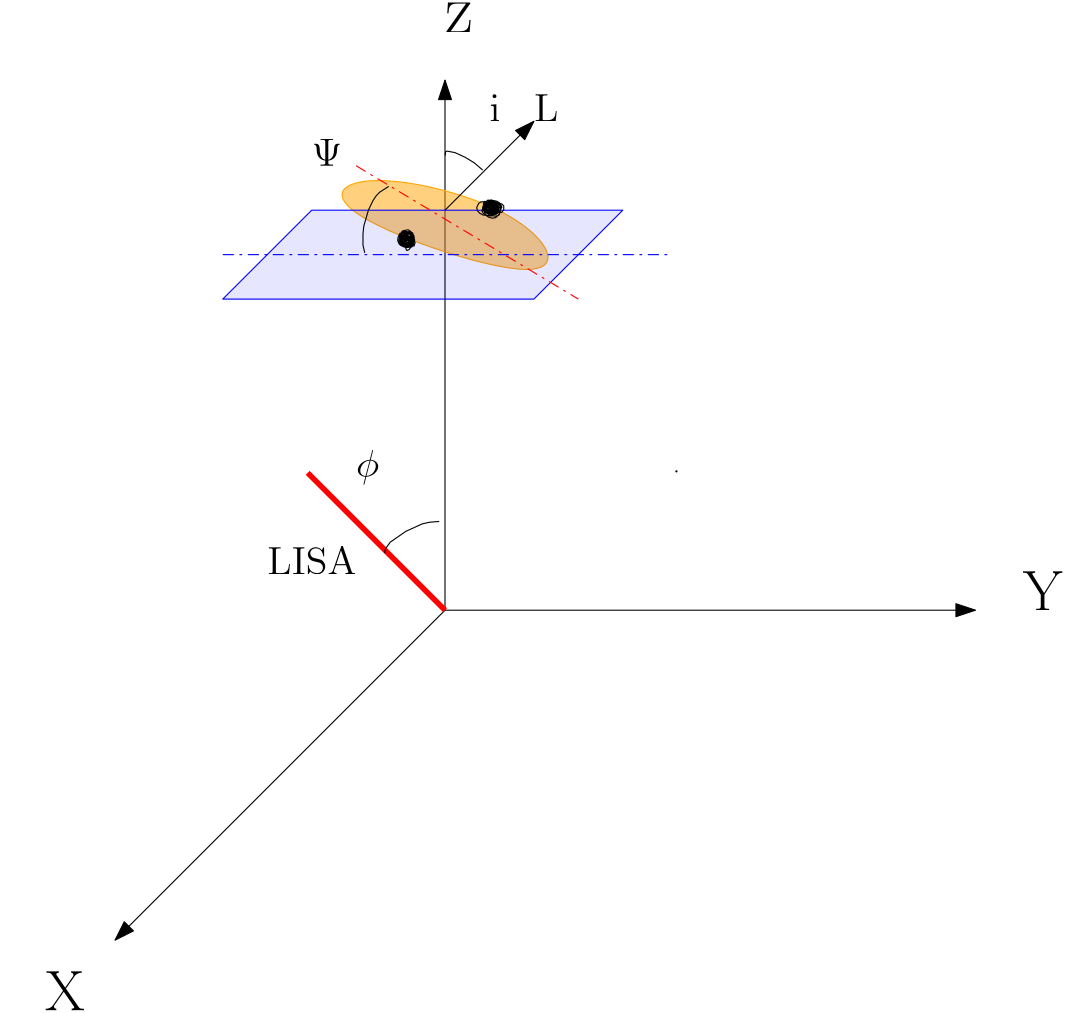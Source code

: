 <?xml version="1.0"?>
<!DOCTYPE ipe SYSTEM "ipe.dtd">
<ipe version="70218" creator="Ipe 7.2.21">
<info created="D:20201222163031" modified="D:20201223050750"/>
<ipestyle name="basic">
<symbol name="arrow/arc(spx)">
<path stroke="sym-stroke" fill="sym-stroke" pen="sym-pen">
0 0 m
-1 0.333 l
-1 -0.333 l
h
</path>
</symbol>
<symbol name="arrow/farc(spx)">
<path stroke="sym-stroke" fill="white" pen="sym-pen">
0 0 m
-1 0.333 l
-1 -0.333 l
h
</path>
</symbol>
<symbol name="arrow/ptarc(spx)">
<path stroke="sym-stroke" fill="sym-stroke" pen="sym-pen">
0 0 m
-1 0.333 l
-0.8 0 l
-1 -0.333 l
h
</path>
</symbol>
<symbol name="arrow/fptarc(spx)">
<path stroke="sym-stroke" fill="white" pen="sym-pen">
0 0 m
-1 0.333 l
-0.8 0 l
-1 -0.333 l
h
</path>
</symbol>
<symbol name="mark/circle(sx)" transformations="translations">
<path fill="sym-stroke">
0.6 0 0 0.6 0 0 e
0.4 0 0 0.4 0 0 e
</path>
</symbol>
<symbol name="mark/disk(sx)" transformations="translations">
<path fill="sym-stroke">
0.6 0 0 0.6 0 0 e
</path>
</symbol>
<symbol name="mark/fdisk(sfx)" transformations="translations">
<group>
<path fill="sym-fill">
0.5 0 0 0.5 0 0 e
</path>
<path fill="sym-stroke" fillrule="eofill">
0.6 0 0 0.6 0 0 e
0.4 0 0 0.4 0 0 e
</path>
</group>
</symbol>
<symbol name="mark/box(sx)" transformations="translations">
<path fill="sym-stroke" fillrule="eofill">
-0.6 -0.6 m
0.6 -0.6 l
0.6 0.6 l
-0.6 0.6 l
h
-0.4 -0.4 m
0.4 -0.4 l
0.4 0.4 l
-0.4 0.4 l
h
</path>
</symbol>
<symbol name="mark/square(sx)" transformations="translations">
<path fill="sym-stroke">
-0.6 -0.6 m
0.6 -0.6 l
0.6 0.6 l
-0.6 0.6 l
h
</path>
</symbol>
<symbol name="mark/fsquare(sfx)" transformations="translations">
<group>
<path fill="sym-fill">
-0.5 -0.5 m
0.5 -0.5 l
0.5 0.5 l
-0.5 0.5 l
h
</path>
<path fill="sym-stroke" fillrule="eofill">
-0.6 -0.6 m
0.6 -0.6 l
0.6 0.6 l
-0.6 0.6 l
h
-0.4 -0.4 m
0.4 -0.4 l
0.4 0.4 l
-0.4 0.4 l
h
</path>
</group>
</symbol>
<symbol name="mark/cross(sx)" transformations="translations">
<group>
<path fill="sym-stroke">
-0.43 -0.57 m
0.57 0.43 l
0.43 0.57 l
-0.57 -0.43 l
h
</path>
<path fill="sym-stroke">
-0.43 0.57 m
0.57 -0.43 l
0.43 -0.57 l
-0.57 0.43 l
h
</path>
</group>
</symbol>
<symbol name="arrow/fnormal(spx)">
<path stroke="sym-stroke" fill="white" pen="sym-pen">
0 0 m
-1 0.333 l
-1 -0.333 l
h
</path>
</symbol>
<symbol name="arrow/pointed(spx)">
<path stroke="sym-stroke" fill="sym-stroke" pen="sym-pen">
0 0 m
-1 0.333 l
-0.8 0 l
-1 -0.333 l
h
</path>
</symbol>
<symbol name="arrow/fpointed(spx)">
<path stroke="sym-stroke" fill="white" pen="sym-pen">
0 0 m
-1 0.333 l
-0.8 0 l
-1 -0.333 l
h
</path>
</symbol>
<symbol name="arrow/linear(spx)">
<path stroke="sym-stroke" pen="sym-pen">
-1 0.333 m
0 0 l
-1 -0.333 l
</path>
</symbol>
<symbol name="arrow/fdouble(spx)">
<path stroke="sym-stroke" fill="white" pen="sym-pen">
0 0 m
-1 0.333 l
-1 -0.333 l
h
-1 0 m
-2 0.333 l
-2 -0.333 l
h
</path>
</symbol>
<symbol name="arrow/double(spx)">
<path stroke="sym-stroke" fill="sym-stroke" pen="sym-pen">
0 0 m
-1 0.333 l
-1 -0.333 l
h
-1 0 m
-2 0.333 l
-2 -0.333 l
h
</path>
</symbol>
<symbol name="arrow/mid-normal(spx)">
<path stroke="sym-stroke" fill="sym-stroke" pen="sym-pen">
0.5 0 m
-0.5 0.333 l
-0.5 -0.333 l
h
</path>
</symbol>
<symbol name="arrow/mid-fnormal(spx)">
<path stroke="sym-stroke" fill="white" pen="sym-pen">
0.5 0 m
-0.5 0.333 l
-0.5 -0.333 l
h
</path>
</symbol>
<symbol name="arrow/mid-pointed(spx)">
<path stroke="sym-stroke" fill="sym-stroke" pen="sym-pen">
0.5 0 m
-0.5 0.333 l
-0.3 0 l
-0.5 -0.333 l
h
</path>
</symbol>
<symbol name="arrow/mid-fpointed(spx)">
<path stroke="sym-stroke" fill="white" pen="sym-pen">
0.5 0 m
-0.5 0.333 l
-0.3 0 l
-0.5 -0.333 l
h
</path>
</symbol>
<symbol name="arrow/mid-double(spx)">
<path stroke="sym-stroke" fill="sym-stroke" pen="sym-pen">
1 0 m
0 0.333 l
0 -0.333 l
h
0 0 m
-1 0.333 l
-1 -0.333 l
h
</path>
</symbol>
<symbol name="arrow/mid-fdouble(spx)">
<path stroke="sym-stroke" fill="white" pen="sym-pen">
1 0 m
0 0.333 l
0 -0.333 l
h
0 0 m
-1 0.333 l
-1 -0.333 l
h
</path>
</symbol>
<pen name="heavier" value="0.8"/>
<pen name="fat" value="1.2"/>
<pen name="ultrafat" value="2"/>
<symbolsize name="large" value="5"/>
<symbolsize name="small" value="2"/>
<symbolsize name="tiny" value="1.1"/>
<arrowsize name="large" value="10"/>
<arrowsize name="small" value="5"/>
<arrowsize name="tiny" value="3"/>
<color name="red" value="1 0 0"/>
<color name="blue" value="0 0 1"/>
<color name="green" value="0 1 0"/>
<color name="yellow" value="1 1 0"/>
<color name="orange" value="1 0.647 0"/>
<color name="gold" value="1 0.843 0"/>
<color name="purple" value="0.627 0.125 0.941"/>
<color name="gray" value="0.745"/>
<color name="brown" value="0.647 0.165 0.165"/>
<color name="navy" value="0 0 0.502"/>
<color name="pink" value="1 0.753 0.796"/>
<color name="seagreen" value="0.18 0.545 0.341"/>
<color name="turquoise" value="0.251 0.878 0.816"/>
<color name="violet" value="0.933 0.51 0.933"/>
<color name="darkblue" value="0 0 0.545"/>
<color name="darkcyan" value="0 0.545 0.545"/>
<color name="darkgray" value="0.663"/>
<color name="darkgreen" value="0 0.392 0"/>
<color name="darkmagenta" value="0.545 0 0.545"/>
<color name="darkorange" value="1 0.549 0"/>
<color name="darkred" value="0.545 0 0"/>
<color name="lightblue" value="0.678 0.847 0.902"/>
<color name="lightcyan" value="0.878 1 1"/>
<color name="lightgray" value="0.827"/>
<color name="lightgreen" value="0.565 0.933 0.565"/>
<color name="lightyellow" value="1 1 0.878"/>
<dashstyle name="dotted" value="[1 3] 0"/>
<dashstyle name="dashed" value="[4] 0"/>
<dashstyle name="dash dotted" value="[4 2 1 2] 0"/>
<dashstyle name="dash dot dotted" value="[4 2 1 2 1 2] 0"/>
<textsize name="large" value="\large"/>
<textsize name="Large" value="\Large"/>
<textsize name="LARGE" value="\LARGE"/>
<textsize name="huge" value="\huge"/>
<textsize name="Huge" value="\Huge"/>
<textsize name="small" value="\small"/>
<textsize name="footnote" value="\footnotesize"/>
<textsize name="tiny" value="\tiny"/>
<textstyle name="center" begin="\begin{center}" end="\end{center}"/>
<textstyle name="itemize" begin="\begin{itemize}" end="\end{itemize}"/>
<textstyle name="item" begin="\begin{itemize}\item{}" end="\end{itemize}"/>
<gridsize name="4 pts" value="4"/>
<gridsize name="8 pts (~3 mm)" value="8"/>
<gridsize name="16 pts (~6 mm)" value="16"/>
<gridsize name="32 pts (~12 mm)" value="32"/>
<gridsize name="10 pts (~3.5 mm)" value="10"/>
<gridsize name="20 pts (~7 mm)" value="20"/>
<gridsize name="14 pts (~5 mm)" value="14"/>
<gridsize name="28 pts (~10 mm)" value="28"/>
<gridsize name="56 pts (~20 mm)" value="56"/>
<anglesize name="90 deg" value="90"/>
<anglesize name="60 deg" value="60"/>
<anglesize name="45 deg" value="45"/>
<anglesize name="30 deg" value="30"/>
<anglesize name="22.5 deg" value="22.5"/>
<opacity name="10%" value="0.1"/>
<opacity name="30%" value="0.3"/>
<opacity name="50%" value="0.5"/>
<opacity name="75%" value="0.75"/>
<tiling name="falling" angle="-60" step="4" width="1"/>
<tiling name="rising" angle="30" step="4" width="1"/>
</ipestyle>
<page>
<layer name="alpha"/>
<view layers="alpha" active="alpha"/>
<path layer="alpha" fill="white">
96 672 m
96 672 l
96 672 l
96 672 l
h
</path>
<path stroke="black" fill="white" arrow="normal/normal">
256 576 m
256 766.819 l
</path>
<path stroke="black" fill="white" arrow="normal/normal">
256 576 m
446.943 576 l
</path>
<path stroke="black" fill="white" arrow="normal/normal">
256 576 m
137.233 457.233 l
</path>
<path stroke="red" fill="white" pen="ultrafat">
256 576 m
206.555 625.445 l
</path>
<path matrix="1 0 0 1 -16 0" stroke="orange" fill="orange" opacity="50%" stroke-opacity="opaque">
240 736
224 720
320 688
304 720 u
</path>
<path stroke="black" fill="white" arrow="normal/normal">
256 720 m
288 752 l
</path>
<path stroke="black" fill="white" pen="0.8" cap="1" join="1">
339.319 625.986 m
339.319 625.986 l
</path>
<text matrix="1 0 0 1 128 336" transformations="translations" pos="128 448" stroke="black" type="label" width="10.073" height="10.671" depth="0" valign="baseline" size="Huge">z</text>
<text transformations="translations" pos="464 576" stroke="black" type="label" width="14.326" height="14.116" depth="0" valign="baseline" size="huge">Y</text>
<text matrix="1 0 0 1 -16 -16" transformations="translations" pos="128 448" stroke="black" type="label" width="14.326" height="14.116" depth="0" valign="baseline" size="huge">X</text>
<path matrix="1 0 0 1 0 16" stroke="blue" fill="blue" opacity="10%" stroke-opacity="opaque">
208 704 m
320 704 l
288 672 l
176 672 l
h
</path>
<path stroke="red" fill="red" dash="dash dotted" pen="0.4" opacity="50%" stroke-opacity="opaque">
224 736 m
304 688 l
</path>
<path stroke="blue" fill="blue" dash="dash dotted" pen="0.4" opacity="50%" stroke-opacity="opaque">
176 704 m
336 704 l
</path>
<text matrix="0.0436189 0.70066 -3.35698 0.713496 2224.72 20.6314" transformations="translations" pos="192 608" stroke="black" type="label" width="32.179" height="9.803" depth="0" valign="baseline" size="Large">LISA</text>
<path stroke="black" cap="1" join="1" opacity="50%" stroke-opacity="opaque">
234.323 596.706 m
234.323 597.379 l
234.847 598.523 l
236.341 600.541 l
241.872 604.375 l
247.777 607.066 l
250.468 607.671 l
253.757 607.94 l
</path>
<path stroke="black" cap="1" join="1" opacity="50%" stroke-opacity="opaque">
256.074 739.854 m
256.223 741.065 l
256.821 741.267 l
259.587 740.729 l
263.249 739.047 l
266.463 737.096 l
269.453 734.54 l
</path>
<path stroke="black" cap="1" join="1" opacity="50%" stroke-opacity="opaque">
227.073 704.807 m
226.475 707.431 l
226.475 711.467 l
226.774 714.292 l
228.419 720.01 l
230.063 723.441 l
231.184 725.123 l
232.455 726.468 l
235.594 728.486 l
</path>
<path stroke="black" cap="1" join="1" opacity="50%" stroke-opacity="opaque">
273.19 721.423 m
272.667 720.817 l
272.741 720.212 l
273.339 719.876 l
274.236 719.943 l
274.236 720.548 l
273.788 720.952 l
272.293 721.154 l
272.368 720.279 l
273.115 720.077 l
273.265 720.548 l
272.966 721.221 l
271.919 721.49 l
271.919 720.885 l
272.592 720.414 l
274.087 720.212 l
274.087 721.221 l
273.638 721.759 l
272.667 722.163 l
271.994 722.163 l
271.396 721.557 l
271.471 720.481 l
272.741 719.674 l
274.46 719.337 l
274.984 719.472 l
275.432 720.481 l
275.357 721.019 l
274.984 721.49 l
272.966 722.365 l
271.396 721.961 l
271.097 721.625 l
270.948 720.346 l
271.695 719.337 l
272.517 718.799 l
274.236 719.001 l
274.685 719.472 l
274.535 721.826 l
274.012 722.499 l
272.891 723.037 l
271.097 722.97 l
270.574 722.297 l
270.499 720.548 l
271.62 719.337 l
272.891 718.934 l
273.788 719.001 l
274.685 719.741 l
274.984 720.481 l
274.759 721.355 l
274.161 721.759 l
272.891 722.095 l
271.545 721.894 l
271.022 721.086 l
270.948 719.808 l
271.77 718.867 l
272.517 718.597 l
274.161 718.53 l
274.834 718.867 l
275.432 720.346 l
275.283 721.423 l
274.759 721.961 l
273.713 722.365 l
272.592 722.297 l
271.919 721.625 l
271.471 720.414 l
271.545 719.001 l
272.143 718.597 l
273.638 718.597 l
274.161 718.867 l
274.834 720.212 l
274.909 721.019 l
274.61 721.759 l
274.012 722.23 l
272.517 722.634 l
271.471 722.365 l
270.948 721.759 l
270.574 720.683 l
270.574 719.472 l
271.022 718.934 l
272.069 718.597 l
273.489 719.068 l
274.386 719.943 l
275.058 721.221 l
274.984 722.163 l
274.311 722.97 l
273.339 723.239 l
271.695 723.172 l
270.649 722.499 l
269.378 720.145 l
269.303 719.741 l
269.752 718.867 l
271.097 717.992 l
272.667 717.925 l
273.638 718.396 l
274.46 719.405 l
275.133 720.885 l
274.984 722.028 l
274.535 722.566 l
272.442 723.306 l
271.172 723.306 l
270.125 722.297 l
269.602 721.221 l
269.527 720.279 l
270.051 719.607 l
271.471 718.934 l
273.265 718.732 l
274.087 719.136 l
274.909 720.346 l
275.208 721.49 l
274.46 722.566 l
272.442 723.306 l
271.097 723.239 l
270.424 722.701 l
269.752 721.154 l
269.752 720.077 l
270.275 719.337 l
271.172 718.934 l
272.667 718.934 l
273.713 720.145 l
273.339 721.557 l
272.218 722.095 l
270.948 722.163 l
270.574 721.759 l
270.424 720.683 l
271.097 719.943 l
273.19 719.876 l
273.638 720.01 l
274.311 720.885 l
274.535 721.826 l
274.161 722.365 l
273.04 722.634 l
271.62 722.499 l
270.574 721.759 l
269.976 720.817 l
269.901 720.414 l
270.35 719.741 l
272.517 719.27 l
273.115 719.741 l
273.788 721.221 l
273.489 722.835 l
271.77 723.643 l
271.246 723.575 l
270.873 722.97 l
270.574 721.826 l
270.723 720.077 l
271.396 719.136 l
272.741 718.396 l
273.937 718.396 l
274.834 718.799 l
275.357 719.607 l
275.432 720.481 l
275.133 721.759 l
274.46 722.365 l
272.592 723.037 l
270.948 722.835 l
270.499 722.163 l
270.424 720.885 l
271.321 719.808 l
272.966 719.405 l
274.236 719.539 l
274.984 720.481 l
275.058 721.49 l
274.909 722.028 l
274.012 722.634 l
272.592 722.903 l
270.948 722.768 l
270.2 722.23 l
269.752 721.019 l
270.051 720.212 l
271.321 719.337 l
272.966 719.068 l
274.161 719.27 l
275.133 719.943 l
276.03 721.625 l
275.881 722.432 l
274.834 723.172 l
272.442 723.71 l
270.798 722.499 l
270.424 721.288 l
271.246 719.943 l
272.293 719.27 l
273.863 718.799 l
274.909 718.867 l
275.208 719.607 l
274.984 721.288 l
274.46 721.961 l
272.517 722.97 l
270.2 723.172 l
269.901 722.701 l
269.826 721.086 l
269.976 720.683 l
271.022 719.943 l
272.442 719.472 l
273.04 719.607 l
273.638 720.212 l
274.236 721.49 l
274.386 722.095 l
274.012 722.768 l
272.966 723.239 l
271.695 723.239 l
271.097 722.701 l
270.574 721.423 l
270.574 720.481 l
271.396 720.145 l
272.442 720.279 l
273.265 721.086 l
273.564 722.23 l
</path>
<path stroke="black" cap="1" join="1" opacity="50%" stroke-opacity="opaque">
242.396 710.391 m
242.321 711.467 l
242.097 711.602 l
241.125 711.534 l
240.527 710.862 l
240.602 709.853 l
242.321 708.44 l
243.816 708.305 l
244.713 708.642 l
244.937 709.987 l
244.563 710.862 l
243.367 711.602 l
241.499 712.072 l
240.452 711.871 l
240.153 711.198 l
240.004 710.189 l
240.303 708.978 l
242.097 707.229 l
243.965 706.691 l
244.713 707.633 l
245.086 709.247 l
244.488 710.996 l
243.666 711.534 l
242.47 711.938 l
241.424 711.871 l
240.751 710.929 l
240.452 709.247 l
240.677 708.104 l
241.349 707.229 l
243.218 706.691 l
244.115 707.162 l
244.638 708.104 l
244.713 709.382 l
243.293 710.323 l
241.648 710.458 l
241.2 710.256 l
240.303 709.18 l
240.004 708.171 l
240.527 707.565 l
241.424 707.229 l
243.442 707.633 l
244.638 709.382 l
244.862 710.727 l
244.488 711.265 l
242.47 711.534 l
241.798 711.131 l
241.2 710.458 l
240.303 708.305 l
240.452 708.036 l
241.349 707.834 l
242.171 708.036 l
243.442 709.045 l
243.891 709.92 l
243.965 710.862 l
243.666 711.534 l
241.872 711.803 l
240.751 710.794 l
240.378 708.44 l
240.826 707.633 l
242.246 707.027 l
242.994 707.162 l
243.666 707.7 l
244.339 709.382 l
244.264 710.862 l
243.592 711.265 l
241.275 711.871 l
239.78 711.669 l
239.107 710.323 l
238.957 709.113 l
239.406 707.969 l
241.05 706.825 l
242.321 706.556 l
243.816 706.758 l
244.638 707.633 l
244.937 708.978 l
244.19 710.122 l
242.769 710.66 l
240.303 711.063 l
239.705 709.382 l
240.452 707.969 l
241.349 707.498 l
242.695 707.162 l
243.517 707.431 l
243.965 707.7 l
244.414 709.045 l
244.339 710.458 l
243.666 711.602 l
242.695 712.207 l
240.602 712.476 l
239.854 711.265 l
239.63 709.987 l
239.929 708.642 l
240.826 707.633 l
242.097 707.027 l
243.143 706.96 l
243.965 707.498 l
244.339 708.978 l
244.04 710.66 l
243.592 711.467 l
242.022 712.341 l
241.573 712.274 l
241.05 711.669 l
240.378 709.987 l
240.378 709.247 l
240.602 708.844 l
242.022 708.911 l
242.545 709.651 l
242.47 710.996 l
241.798 711.4 l
240.826 711.4 l
240.303 711.198 l
239.854 710.525 l
239.63 708.978 l
240.004 708.171 l
242.246 707.498 l
242.769 707.767 l
243.068 708.44 l
243.068 710.323 l
242.396 710.458 l
241.424 709.583 l
241.05 708.507 l
241.573 708.305 l
242.62 709.18 l
242.769 710.189 l
242.171 710.122 l
241.499 708.911 l
241.573 708.104 l
242.545 707.834 l
243.816 710.66 l
242.844 708.911 l
243.068 710.189 l
243.517 710.66 l
244.339 710.862 l
244.563 709.449 l
244.264 708.305 l
242.844 707.027 l
242.246 707.431 l
242.171 710.929 l
242.545 711.534 l
243.367 712.005 l
244.339 711.871 l
244.937 710.122 l
244.713 708.911 l
243.816 706.825 l
243.068 705.816 l
242.246 705.48 l
241.573 706.893 l
241.2 710.592 l
241.648 711.4 l
242.919 711.871 l
244.115 711.803 l
244.713 710.929 l
244.414 709.247 l
243.741 708.373 l
242.171 707.162 l
240.826 706.96 l
240.153 708.036 l
240.004 709.113 l
240.079 710.189 l
240.527 711.131 l
242.695 712.274 l
243.666 712.207 l
244.04 711.803 l
243.666 709.651 l
242.919 708.574 l
241.723 707.633 l
240.677 707.498 l
240.004 708.373 l
239.78 710.794 l
239.854 711.4 l
240.901 712.611 l
242.769 712.947 l
243.816 712.207 l
244.19 711.198 l
244.04 709.382 l
243.891 708.844 l
242.769 707.834 l
242.022 707.565 l
240.901 708.104 l
240.378 710.189 l
240.901 710.592 l
242.022 710.592 l
242.62 709.18 l
</path>
<path stroke="black" cap="1" join="1" opacity="50%" stroke-opacity="opaque">
242.246 708.911 m
241.424 709.382 l
241.349 708.238 l
241.872 707.7 l
243.218 707.162 l
244.862 707.095 l
245.236 708.305 l
244.713 709.583 l
242.097 710.391 l
240.751 710.391 l
240.228 709.785 l
239.63 708.036 l
239.63 707.7 l
240.228 707.229 l
242.769 706.825 l
243.293 707.364 l
243.592 709.449 l
243.293 710.256 l
242.246 710.862 l
240.228 710.996 l
239.78 710.66 l
239.406 709.785 l
239.331 708.373 l
240.901 707.296 l
242.769 707.027 l
243.592 707.162 l
244.19 707.7 l
244.638 709.314 l
244.339 710.727 l
243.367 711.131 l
242.097 711.063 l
241.275 710.122 l
241.05 707.767 l
241.573 707.431 l
242.62 707.431 l
</path>
<path stroke="black" cap="1" join="1" opacity="50%" stroke-opacity="opaque">
274.61 721.557 m
273.265 721.154 l
273.19 720.481 l
273.564 719.741 l
274.61 719.068 l
276.404 719.203 l
277.151 720.145 l
277.151 721.557 l
276.479 722.23 l
274.909 722.701 l
273.19 722.365 l
272.517 721.49 l
272.293 720.346 l
272.293 719.607 l
272.667 719.203 l
273.937 718.867 l
274.535 719.001 l
275.058 720.346 l
274.984 721.355 l
274.46 721.894 l
272.517 722.566 l
271.62 722.566 l
271.097 722.095 l
270.723 720.01 l
271.097 719.001 l
272.442 718.127 l
273.937 717.858 l
274.984 717.992 l
275.582 718.396 l
276.105 720.817 l
275.731 722.028 l
274.984 722.566 l
273.339 722.903 l
271.994 722.768 l
270.948 721.826 l
270.2 720.145 l
270.2 719.203 l
270.649 718.328 l
271.62 717.521 l
273.04 717.118 l
274.236 717.319 l
275.582 718.597 l
276.03 720.212 l
275.731 721.692 l
273.713 722.566 l
269.527 723.037 l
268.855 722.97 l
268.107 722.432 l
267.435 721.019 l
267.584 719.943 l
268.481 718.934 l
269.677 718.261 l
271.919 718.127 l
274.535 718.732 l
275.507 719.405 l
276.479 721.086 l
276.105 721.894 l
274.236 722.365 l
272.667 722.163 l
272.069 721.019 l
272.069 719.943 l
272.816 719.068 l
273.788 718.867 l
274.46 719.607 l
274.386 721.759 l
273.863 722.365 l
272.442 722.97 l
271.321 722.97 l
270.873 722.634 l
270.499 721.288 l
270.723 720.548 l
271.77 719.607 l
274.012 719.068 l
</path>
<text matrix="1 0 0 1 -16 0" transformations="translations" pos="304 752" stroke="black" type="label" width="13.459" height="9.803" depth="0" valign="baseline" size="Large">L
</text>
<text transformations="translations" pos="272 752" stroke="black" type="label" width="3.902" height="9.521" depth="0" valign="baseline" size="Large">i</text>
<text transformations="translations" pos="208 736" stroke="black" type="label" width="10.926" height="9.803" depth="0" valign="baseline" size="Large">$\Psi$</text>
<text matrix="1 0 0 1 -16 0" transformations="translations" pos="240 624" stroke="black" type="label" width="12.996" height="9.962" depth="2.79" valign="baseline" size="Large">$\phi$
</text>
</page>
</ipe>

